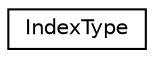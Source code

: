 digraph "Graphical Class Hierarchy"
{
  edge [fontname="Helvetica",fontsize="10",labelfontname="Helvetica",labelfontsize="10"];
  node [fontname="Helvetica",fontsize="10",shape=record];
  rankdir="LR";
  Node0 [label="IndexType",height=0.2,width=0.4,color="black", fillcolor="white", style="filled",URL="$classIndexType.html",tooltip="Cell-Based or Node-Based Indices. "];
}
